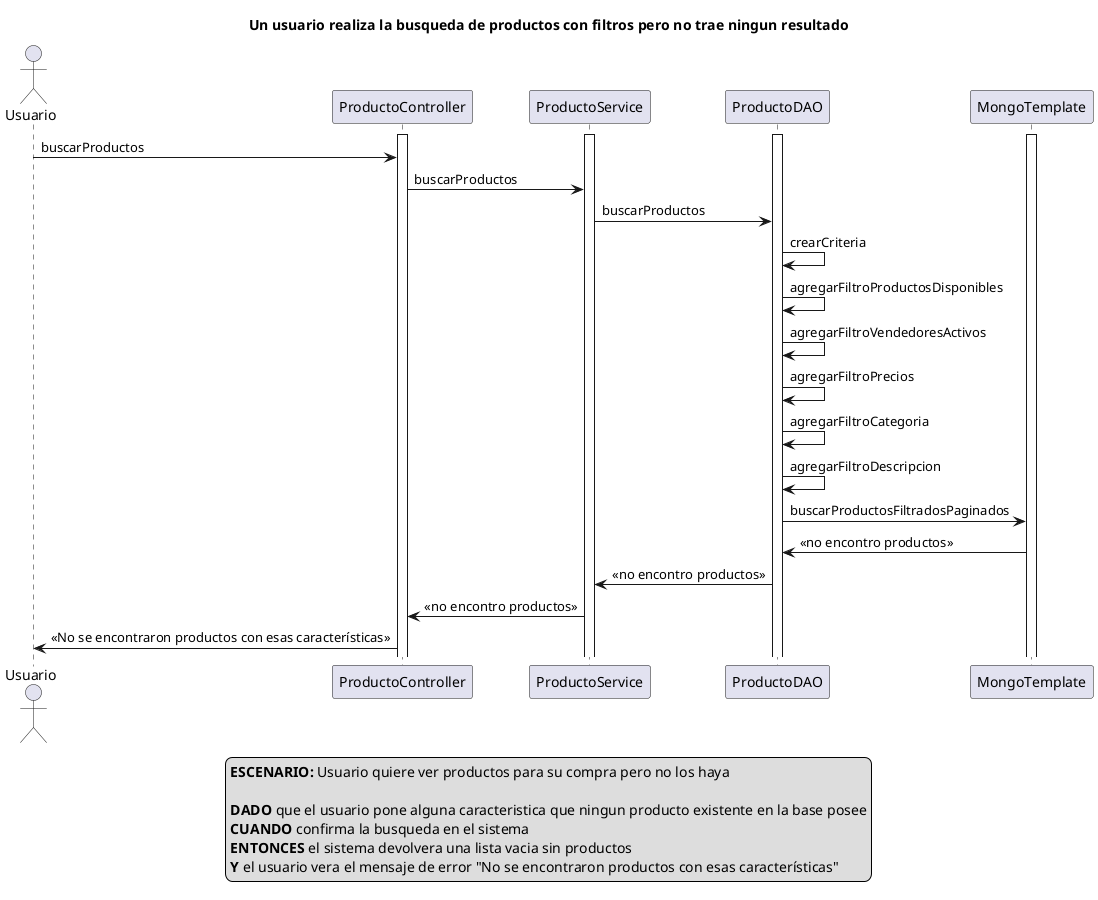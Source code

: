 @startuml
actor Usuario
activate ProductoController
activate ProductoService
activate ProductoDAO
activate MongoTemplate

title Un usuario realiza la busqueda de productos con filtros pero no trae ningun resultado

Usuario -> ProductoController: buscarProductos

ProductoController -> ProductoService: buscarProductos

ProductoService -> ProductoDAO: buscarProductos

ProductoDAO -> ProductoDAO: crearCriteria

ProductoDAO -> ProductoDAO: agregarFiltroProductosDisponibles

ProductoDAO -> ProductoDAO: agregarFiltroVendedoresActivos

ProductoDAO -> ProductoDAO: agregarFiltroPrecios

ProductoDAO -> ProductoDAO: agregarFiltroCategoria

ProductoDAO -> ProductoDAO: agregarFiltroDescripcion

ProductoDAO -> MongoTemplate: buscarProductosFiltradosPaginados

MongoTemplate -> ProductoDAO: <<no encontro productos>>

ProductoDAO -> ProductoService: <<no encontro productos>>

ProductoService -> ProductoController: <<no encontro productos>>

ProductoController -> Usuario: <<No se encontraron productos con esas características>>

legend
<b>ESCENARIO:</b> Usuario quiere ver productos para su compra pero no los haya

<b>DADO</b> que el usuario pone alguna caracteristica que ningun producto existente en la base posee
<b>CUANDO</b> confirma la busqueda en el sistema  
<b>ENTONCES</b> el sistema devolvera una lista vacia sin productos
<b>Y</b> el usuario vera el mensaje de error "No se encontraron productos con esas características"
end legend

@enduml